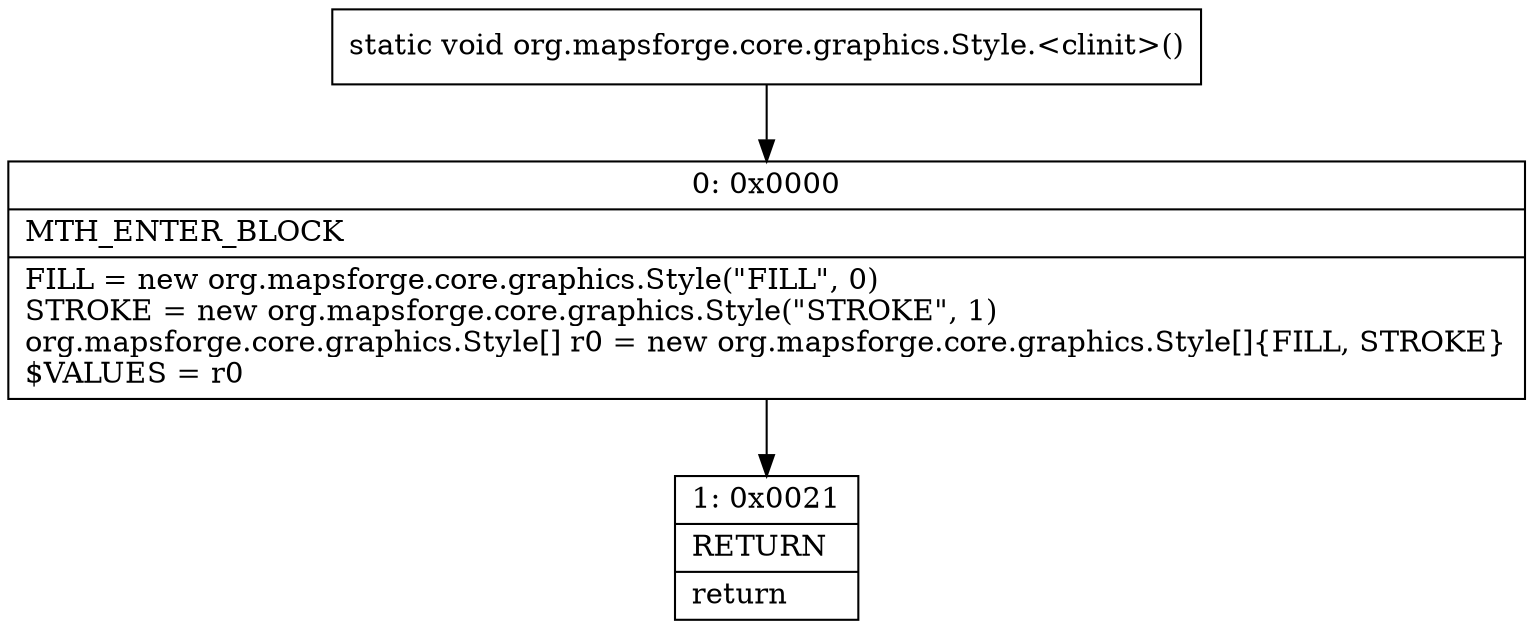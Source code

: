 digraph "CFG fororg.mapsforge.core.graphics.Style.\<clinit\>()V" {
Node_0 [shape=record,label="{0\:\ 0x0000|MTH_ENTER_BLOCK\l|FILL = new org.mapsforge.core.graphics.Style(\"FILL\", 0)\lSTROKE = new org.mapsforge.core.graphics.Style(\"STROKE\", 1)\lorg.mapsforge.core.graphics.Style[] r0 = new org.mapsforge.core.graphics.Style[]\{FILL, STROKE\}\l$VALUES = r0\l}"];
Node_1 [shape=record,label="{1\:\ 0x0021|RETURN\l|return\l}"];
MethodNode[shape=record,label="{static void org.mapsforge.core.graphics.Style.\<clinit\>() }"];
MethodNode -> Node_0;
Node_0 -> Node_1;
}

